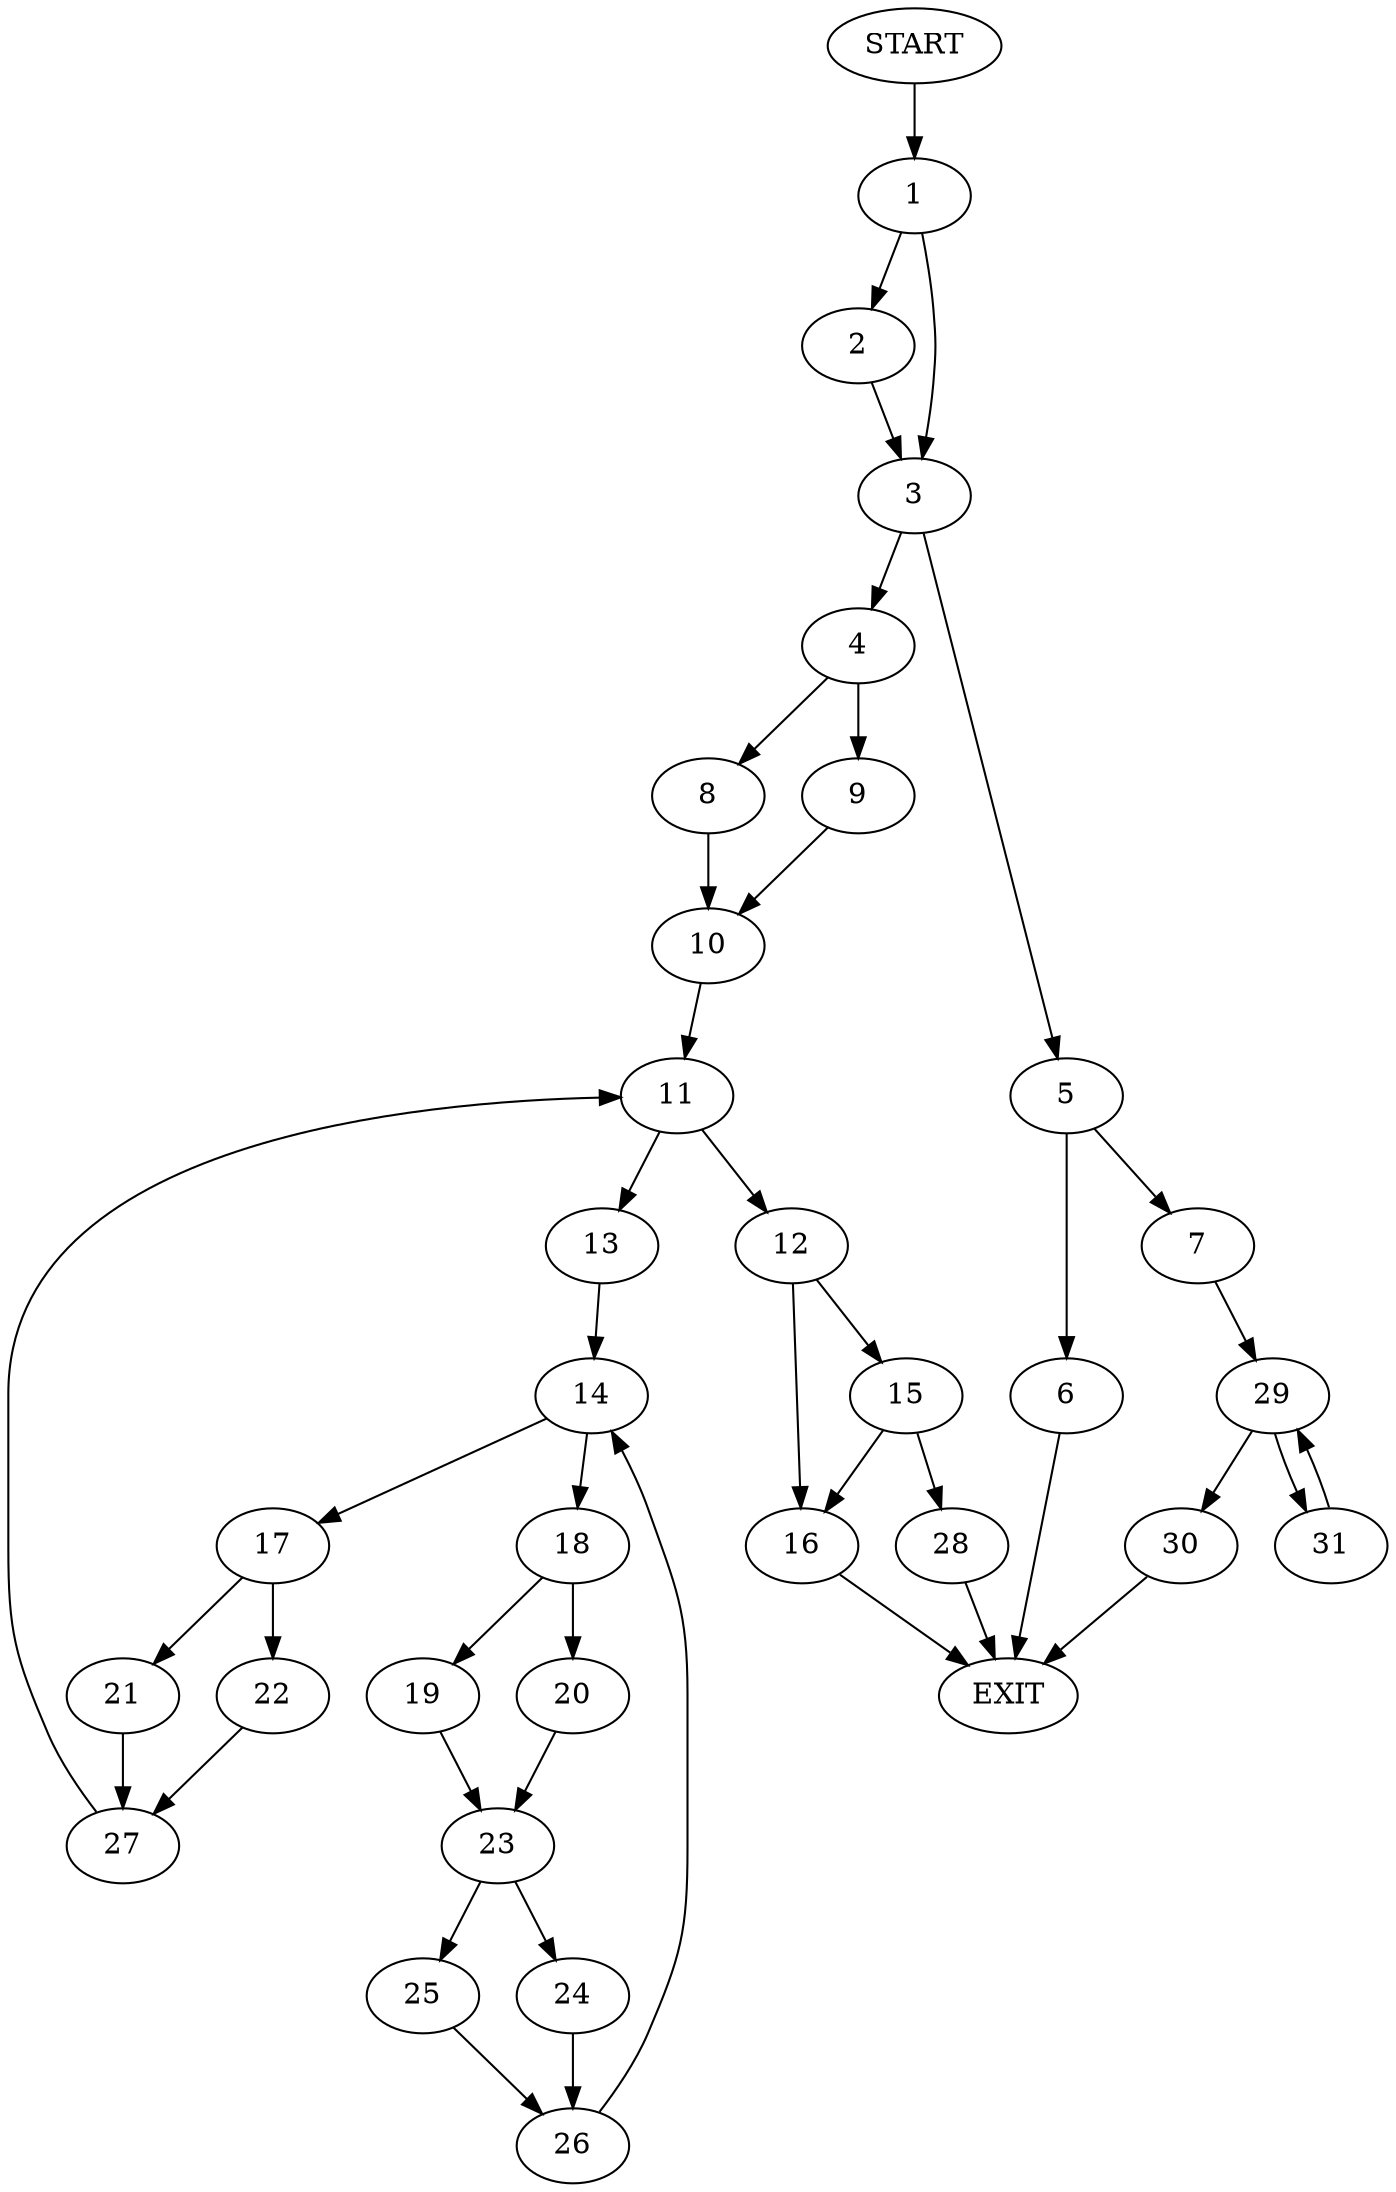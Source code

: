 digraph {
0 [label="START"]
32 [label="EXIT"]
0 -> 1
1 -> 2
1 -> 3
3 -> 4
3 -> 5
2 -> 3
5 -> 6
5 -> 7
4 -> 8
4 -> 9
8 -> 10
9 -> 10
10 -> 11
11 -> 12
11 -> 13
13 -> 14
12 -> 15
12 -> 16
14 -> 17
14 -> 18
18 -> 19
18 -> 20
17 -> 21
17 -> 22
20 -> 23
19 -> 23
23 -> 24
23 -> 25
25 -> 26
24 -> 26
26 -> 14
21 -> 27
22 -> 27
27 -> 11
15 -> 28
15 -> 16
16 -> 32
28 -> 32
6 -> 32
7 -> 29
29 -> 30
29 -> 31
31 -> 29
30 -> 32
}
